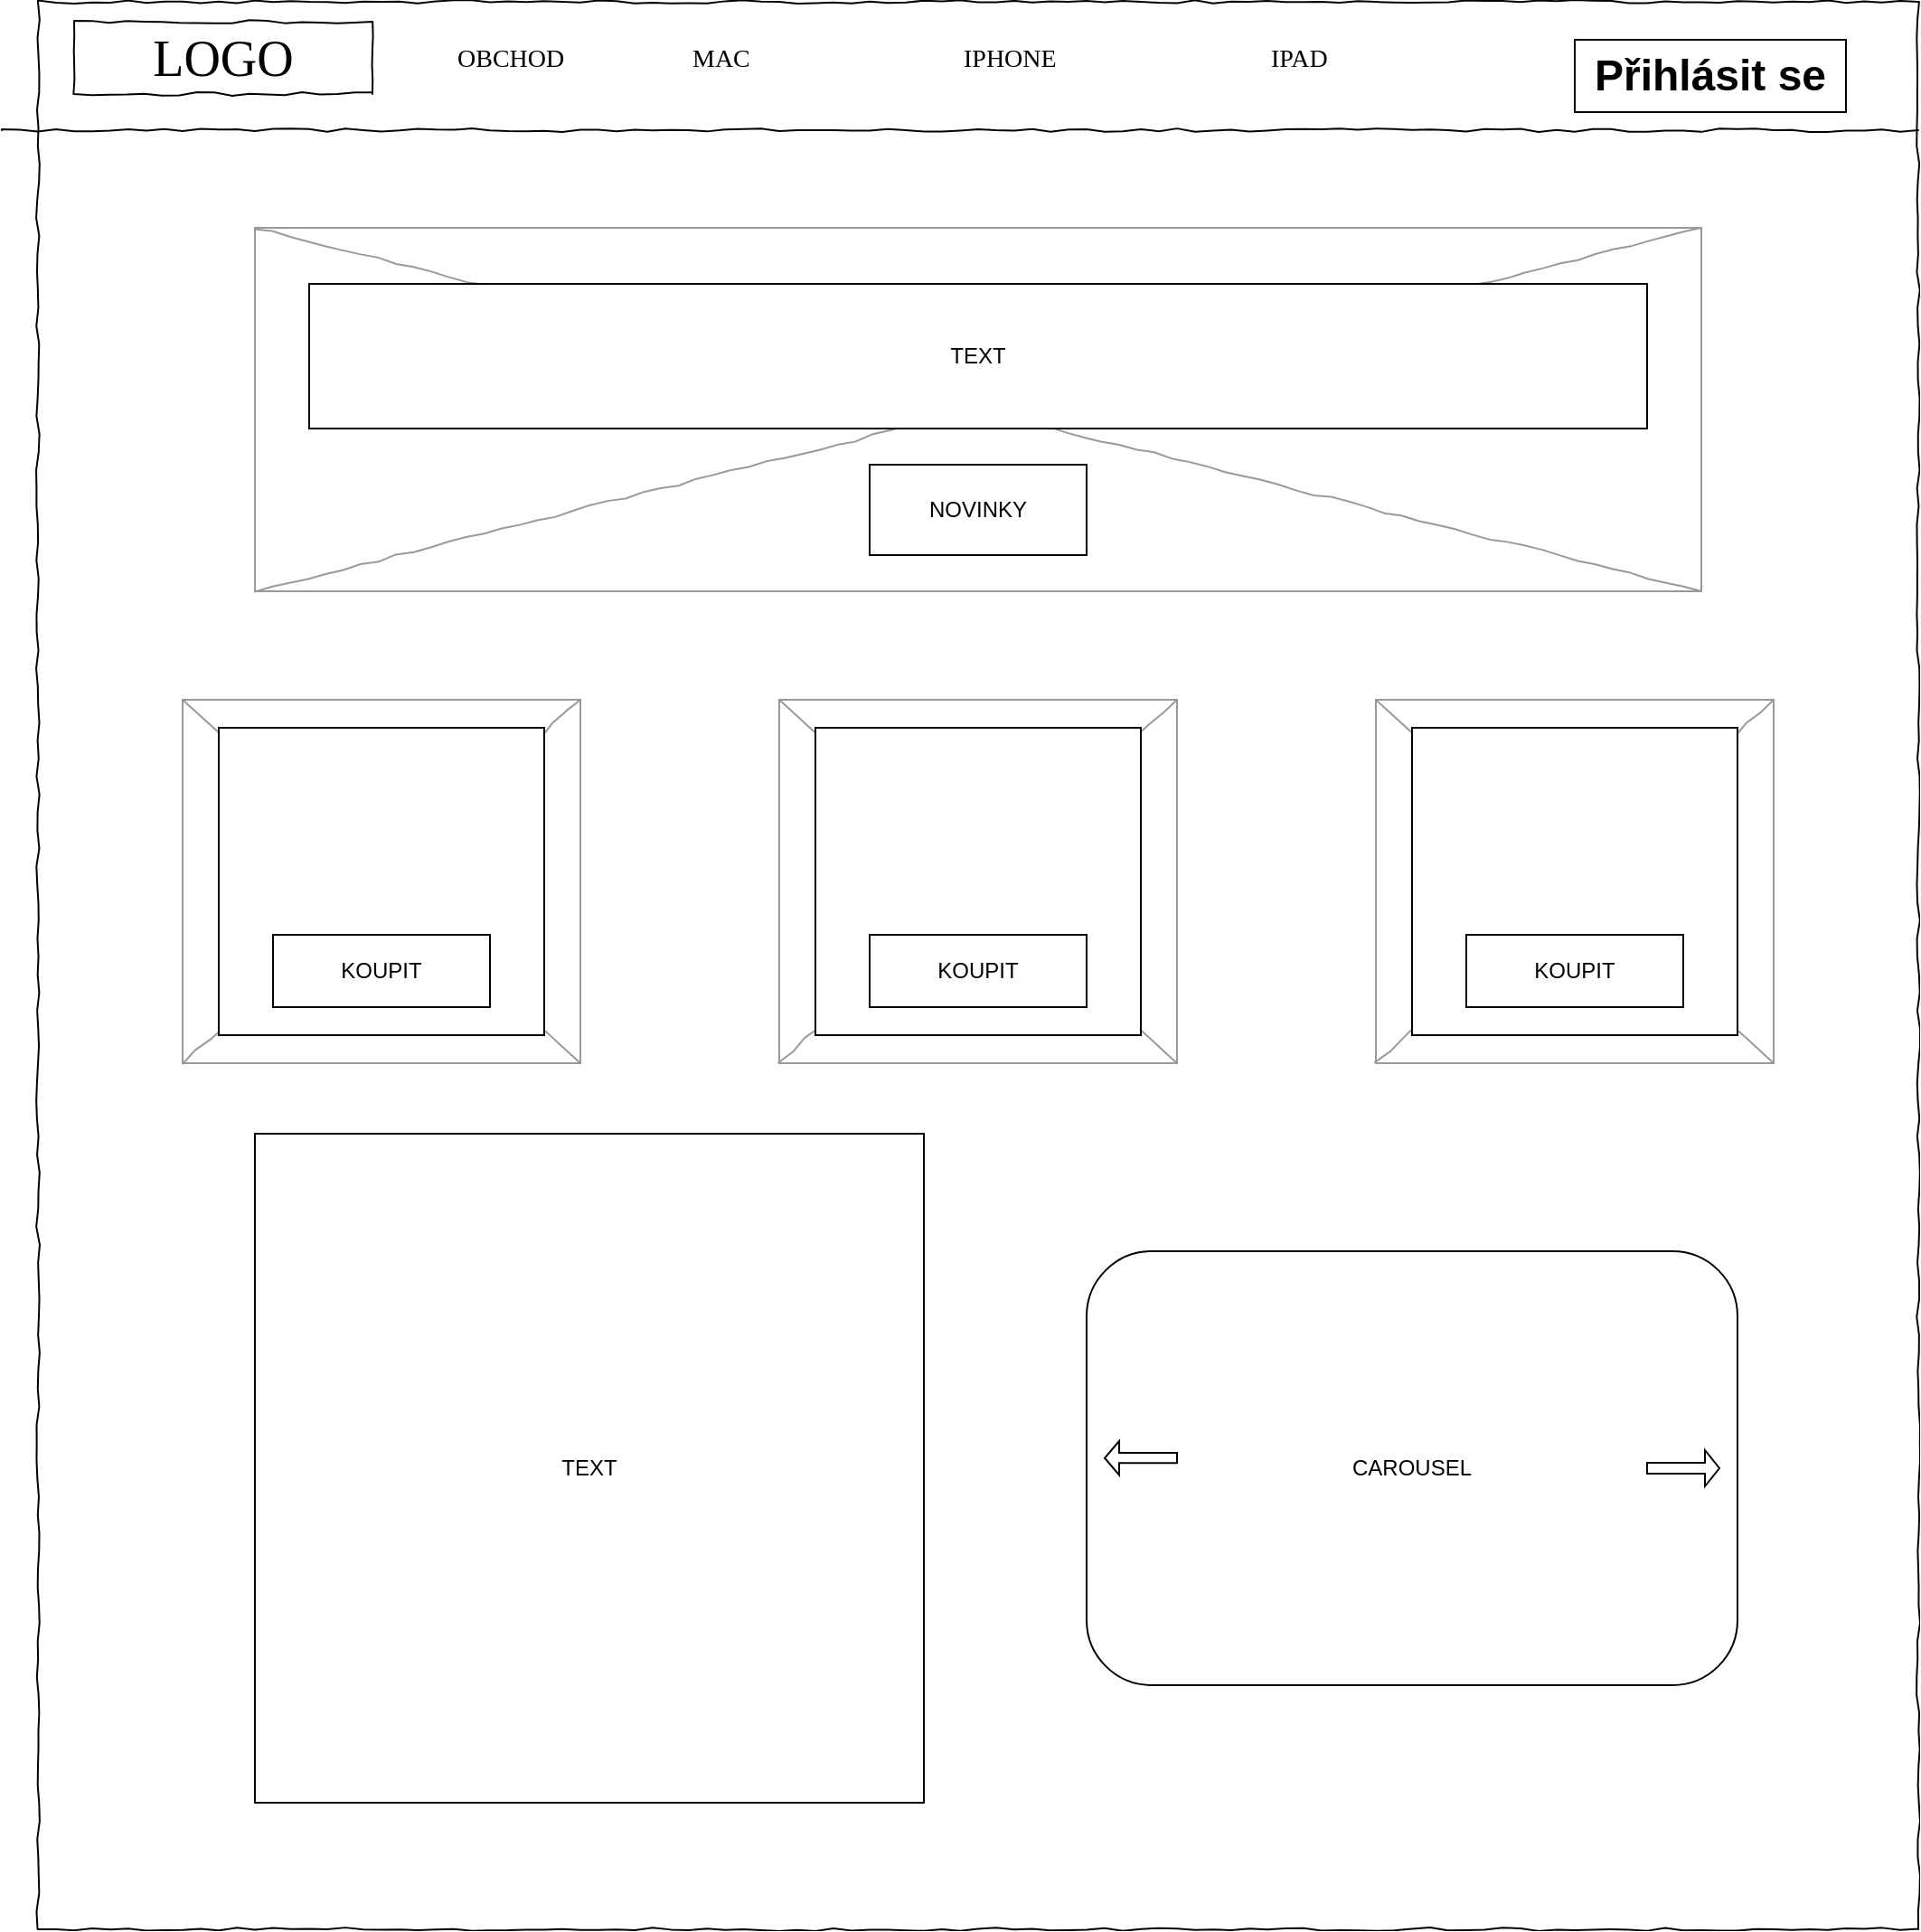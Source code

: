 <mxfile version="21.1.8" type="device">
  <diagram name="Page-1" id="03018318-947c-dd8e-b7a3-06fadd420f32">
    <mxGraphModel dx="1588" dy="860" grid="1" gridSize="10" guides="1" tooltips="1" connect="1" arrows="1" fold="1" page="1" pageScale="1" pageWidth="1100" pageHeight="850" background="#ffffff" math="0" shadow="0">
      <root>
        <mxCell id="0" />
        <mxCell id="1" parent="0" />
        <mxCell id="677b7b8949515195-1" value="" style="whiteSpace=wrap;html=1;rounded=0;shadow=0;labelBackgroundColor=none;strokeColor=#000000;strokeWidth=1;fillColor=none;fontFamily=Verdana;fontSize=12;fontColor=#000000;align=center;comic=1;" parent="1" vertex="1">
          <mxGeometry x="40" y="14" width="1040" height="1066" as="geometry" />
        </mxCell>
        <mxCell id="677b7b8949515195-2" value="LOGO" style="whiteSpace=wrap;html=1;rounded=0;shadow=0;labelBackgroundColor=none;strokeWidth=1;fontFamily=Verdana;fontSize=28;align=center;comic=1;" parent="1" vertex="1">
          <mxGeometry x="60" y="25" width="165" height="40" as="geometry" />
        </mxCell>
        <mxCell id="677b7b8949515195-9" value="" style="line;strokeWidth=1;html=1;rounded=0;shadow=0;labelBackgroundColor=none;fillColor=none;fontFamily=Verdana;fontSize=14;fontColor=#000000;align=center;comic=1;" parent="1" vertex="1">
          <mxGeometry x="20" y="20" width="1060" height="130" as="geometry" />
        </mxCell>
        <mxCell id="677b7b8949515195-11" value="OBCHOD" style="text;html=1;points=[];align=left;verticalAlign=top;spacingTop=-4;fontSize=14;fontFamily=Verdana" parent="1" vertex="1">
          <mxGeometry x="270" y="35" width="60" height="20" as="geometry" />
        </mxCell>
        <mxCell id="677b7b8949515195-12" value="MAC" style="text;html=1;points=[];align=left;verticalAlign=top;spacingTop=-4;fontSize=14;fontFamily=Verdana" parent="1" vertex="1">
          <mxGeometry x="400" y="35" width="60" height="20" as="geometry" />
        </mxCell>
        <mxCell id="677b7b8949515195-13" value="IPHONE" style="text;html=1;points=[];align=left;verticalAlign=top;spacingTop=-4;fontSize=14;fontFamily=Verdana" parent="1" vertex="1">
          <mxGeometry x="550" y="35" width="60" height="20" as="geometry" />
        </mxCell>
        <mxCell id="677b7b8949515195-14" value="IPAD" style="text;html=1;points=[];align=left;verticalAlign=top;spacingTop=-4;fontSize=14;fontFamily=Verdana" parent="1" vertex="1">
          <mxGeometry x="720" y="35" width="60" height="20" as="geometry" />
        </mxCell>
        <mxCell id="677b7b8949515195-16" value="" style="verticalLabelPosition=bottom;shadow=0;dashed=0;align=center;html=1;verticalAlign=top;strokeWidth=1;shape=mxgraph.mockup.graphics.simpleIcon;strokeColor=#999999;rounded=0;labelBackgroundColor=none;fontFamily=Verdana;fontSize=14;fontColor=#000000;comic=1;" parent="1" vertex="1">
          <mxGeometry x="160" y="139" width="800" height="201" as="geometry" />
        </mxCell>
        <mxCell id="MvcRWlXZlkQ6GtOZWl9U-1" value="&lt;b&gt;&lt;font style=&quot;font-size: 24px;&quot;&gt;Přihlásit se&lt;/font&gt;&lt;/b&gt;" style="rounded=0;whiteSpace=wrap;html=1;" parent="1" vertex="1">
          <mxGeometry x="890" y="35" width="150" height="40" as="geometry" />
        </mxCell>
        <mxCell id="MvcRWlXZlkQ6GtOZWl9U-5" value="" style="verticalLabelPosition=bottom;shadow=0;dashed=0;align=center;html=1;verticalAlign=top;strokeWidth=1;shape=mxgraph.mockup.graphics.simpleIcon;strokeColor=#999999;rounded=0;labelBackgroundColor=none;fontFamily=Verdana;fontSize=14;fontColor=#000000;comic=1;" parent="1" vertex="1">
          <mxGeometry x="120" y="400" width="220" height="201" as="geometry" />
        </mxCell>
        <mxCell id="MvcRWlXZlkQ6GtOZWl9U-6" value="" style="verticalLabelPosition=bottom;shadow=0;dashed=0;align=center;html=1;verticalAlign=top;strokeWidth=1;shape=mxgraph.mockup.graphics.simpleIcon;strokeColor=#999999;rounded=0;labelBackgroundColor=none;fontFamily=Verdana;fontSize=14;fontColor=#000000;comic=1;" parent="1" vertex="1">
          <mxGeometry x="450" y="400" width="220" height="201" as="geometry" />
        </mxCell>
        <mxCell id="MvcRWlXZlkQ6GtOZWl9U-8" value="" style="verticalLabelPosition=bottom;shadow=0;dashed=0;align=center;html=1;verticalAlign=top;strokeWidth=1;shape=mxgraph.mockup.graphics.simpleIcon;strokeColor=#999999;rounded=0;labelBackgroundColor=none;fontFamily=Verdana;fontSize=14;fontColor=#000000;comic=1;" parent="1" vertex="1">
          <mxGeometry x="780" y="400" width="220" height="201" as="geometry" />
        </mxCell>
        <mxCell id="MvcRWlXZlkQ6GtOZWl9U-10" value="" style="rounded=0;whiteSpace=wrap;html=1;" parent="1" vertex="1">
          <mxGeometry x="140" y="415.5" width="180" height="170" as="geometry" />
        </mxCell>
        <mxCell id="MvcRWlXZlkQ6GtOZWl9U-11" value="KOUPIT" style="rounded=0;whiteSpace=wrap;html=1;" parent="1" vertex="1">
          <mxGeometry x="170" y="530" width="120" height="40" as="geometry" />
        </mxCell>
        <mxCell id="MvcRWlXZlkQ6GtOZWl9U-16" value="" style="rounded=0;whiteSpace=wrap;html=1;" parent="1" vertex="1">
          <mxGeometry x="470" y="415.5" width="180" height="170" as="geometry" />
        </mxCell>
        <mxCell id="MvcRWlXZlkQ6GtOZWl9U-17" value="" style="rounded=0;whiteSpace=wrap;html=1;" parent="1" vertex="1">
          <mxGeometry x="800" y="415.5" width="180" height="170" as="geometry" />
        </mxCell>
        <mxCell id="MvcRWlXZlkQ6GtOZWl9U-18" value="KOUPIT" style="rounded=0;whiteSpace=wrap;html=1;" parent="1" vertex="1">
          <mxGeometry x="500" y="530" width="120" height="40" as="geometry" />
        </mxCell>
        <mxCell id="MvcRWlXZlkQ6GtOZWl9U-19" value="KOUPIT" style="rounded=0;whiteSpace=wrap;html=1;" parent="1" vertex="1">
          <mxGeometry x="830" y="530" width="120" height="40" as="geometry" />
        </mxCell>
        <mxCell id="MvcRWlXZlkQ6GtOZWl9U-20" value="TEXT" style="rounded=0;whiteSpace=wrap;html=1;" parent="1" vertex="1">
          <mxGeometry x="190" y="170" width="740" height="80" as="geometry" />
        </mxCell>
        <mxCell id="MvcRWlXZlkQ6GtOZWl9U-21" value="NOVINKY" style="rounded=0;whiteSpace=wrap;html=1;" parent="1" vertex="1">
          <mxGeometry x="500" y="270" width="120" height="50" as="geometry" />
        </mxCell>
        <mxCell id="PmDR5wTl7UvxtLqr42k4-1" value="TEXT" style="whiteSpace=wrap;html=1;aspect=fixed;" vertex="1" parent="1">
          <mxGeometry x="160" y="640" width="370" height="370" as="geometry" />
        </mxCell>
        <mxCell id="PmDR5wTl7UvxtLqr42k4-3" value="CAROUSEL" style="rounded=1;whiteSpace=wrap;html=1;" vertex="1" parent="1">
          <mxGeometry x="620" y="705" width="360" height="240" as="geometry" />
        </mxCell>
        <mxCell id="PmDR5wTl7UvxtLqr42k4-4" value="" style="shape=singleArrow;whiteSpace=wrap;html=1;" vertex="1" parent="1">
          <mxGeometry x="930" y="815" width="40" height="20" as="geometry" />
        </mxCell>
        <mxCell id="PmDR5wTl7UvxtLqr42k4-5" value="" style="shape=singleArrow;direction=west;whiteSpace=wrap;html=1;" vertex="1" parent="1">
          <mxGeometry x="630" y="810" width="40" height="18.75" as="geometry" />
        </mxCell>
      </root>
    </mxGraphModel>
  </diagram>
</mxfile>

